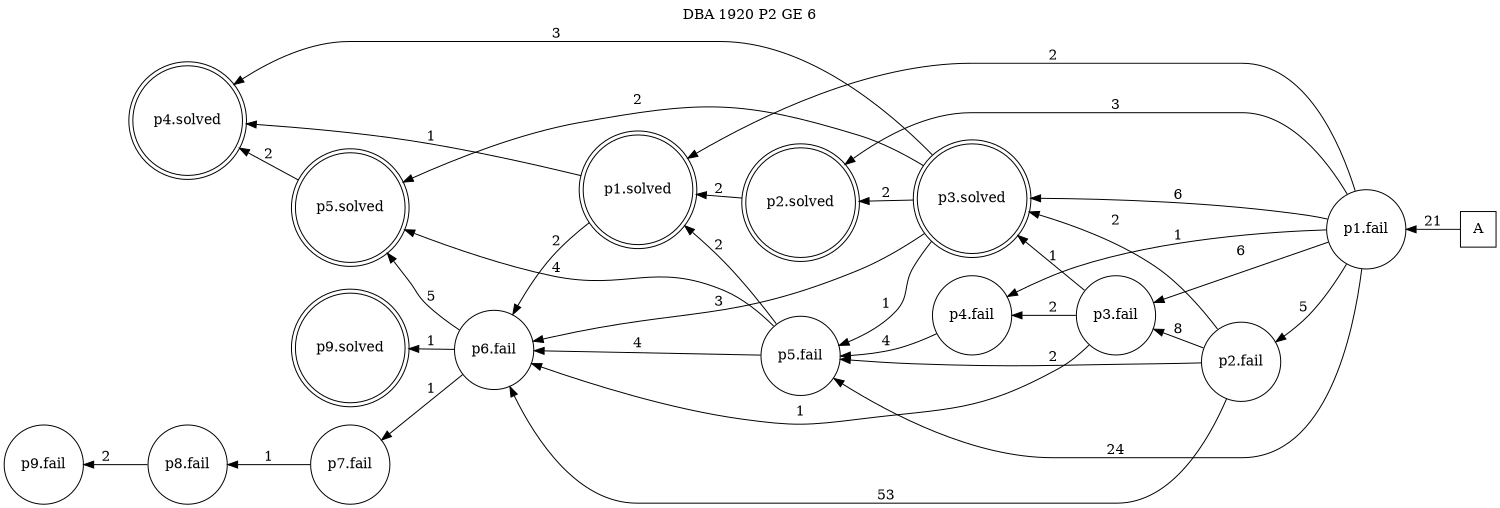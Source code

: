 digraph DBA_1920_P2_GE_6 {
labelloc="tl"
label= " DBA 1920 P2 GE 6 "
rankdir="RL";
graph [ size=" 10 , 10 !"]

"A" [shape="square" label="A"]
"p1.fail" [shape="circle" label="p1.fail"]
"p2.fail" [shape="circle" label="p2.fail"]
"p3.fail" [shape="circle" label="p3.fail"]
"p4.fail" [shape="circle" label="p4.fail"]
"p5.fail" [shape="circle" label="p5.fail"]
"p6.fail" [shape="circle" label="p6.fail"]
"p7.fail" [shape="circle" label="p7.fail"]
"p8.fail" [shape="circle" label="p8.fail"]
"p9.fail" [shape="circle" label="p9.fail"]
"p5.solved" [shape="doublecircle" label="p5.solved"]
"p4.solved" [shape="doublecircle" label="p4.solved"]
"p3.solved" [shape="doublecircle" label="p3.solved"]
"p2.solved" [shape="doublecircle" label="p2.solved"]
"p1.solved" [shape="doublecircle" label="p1.solved"]
"p9.solved" [shape="doublecircle" label="p9.solved"]
"A" -> "p1.fail" [ label=21]
"p1.fail" -> "p2.fail" [ label=5]
"p1.fail" -> "p3.fail" [ label=6]
"p1.fail" -> "p4.fail" [ label=1]
"p1.fail" -> "p5.fail" [ label=24]
"p1.fail" -> "p3.solved" [ label=6]
"p1.fail" -> "p2.solved" [ label=3]
"p1.fail" -> "p1.solved" [ label=2]
"p2.fail" -> "p3.fail" [ label=8]
"p2.fail" -> "p5.fail" [ label=2]
"p2.fail" -> "p6.fail" [ label=53]
"p2.fail" -> "p3.solved" [ label=2]
"p3.fail" -> "p4.fail" [ label=2]
"p3.fail" -> "p6.fail" [ label=1]
"p3.fail" -> "p3.solved" [ label=1]
"p4.fail" -> "p5.fail" [ label=4]
"p5.fail" -> "p6.fail" [ label=4]
"p5.fail" -> "p5.solved" [ label=4]
"p5.fail" -> "p1.solved" [ label=2]
"p6.fail" -> "p7.fail" [ label=1]
"p6.fail" -> "p5.solved" [ label=5]
"p6.fail" -> "p9.solved" [ label=1]
"p7.fail" -> "p8.fail" [ label=1]
"p8.fail" -> "p9.fail" [ label=2]
"p5.solved" -> "p4.solved" [ label=2]
"p3.solved" -> "p5.fail" [ label=1]
"p3.solved" -> "p6.fail" [ label=3]
"p3.solved" -> "p5.solved" [ label=2]
"p3.solved" -> "p4.solved" [ label=3]
"p3.solved" -> "p2.solved" [ label=2]
"p2.solved" -> "p1.solved" [ label=2]
"p1.solved" -> "p6.fail" [ label=2]
"p1.solved" -> "p4.solved" [ label=1]
}
